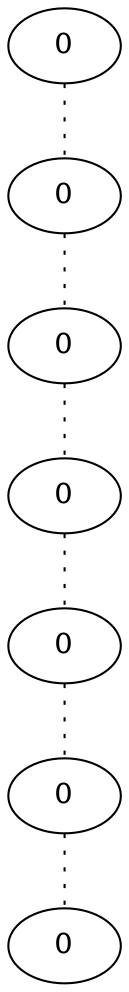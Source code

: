 graph {
a[label=0]
b[label=0]
c[label=0]
d[label=0]
e[label=0]
f[label=0]
g[label=0]
a -- b [style=dotted];
b -- c [style=dotted];
c -- d [style=dotted];
d -- e [style=dotted];
e -- f [style=dotted];
f -- g [style=dotted];
}
